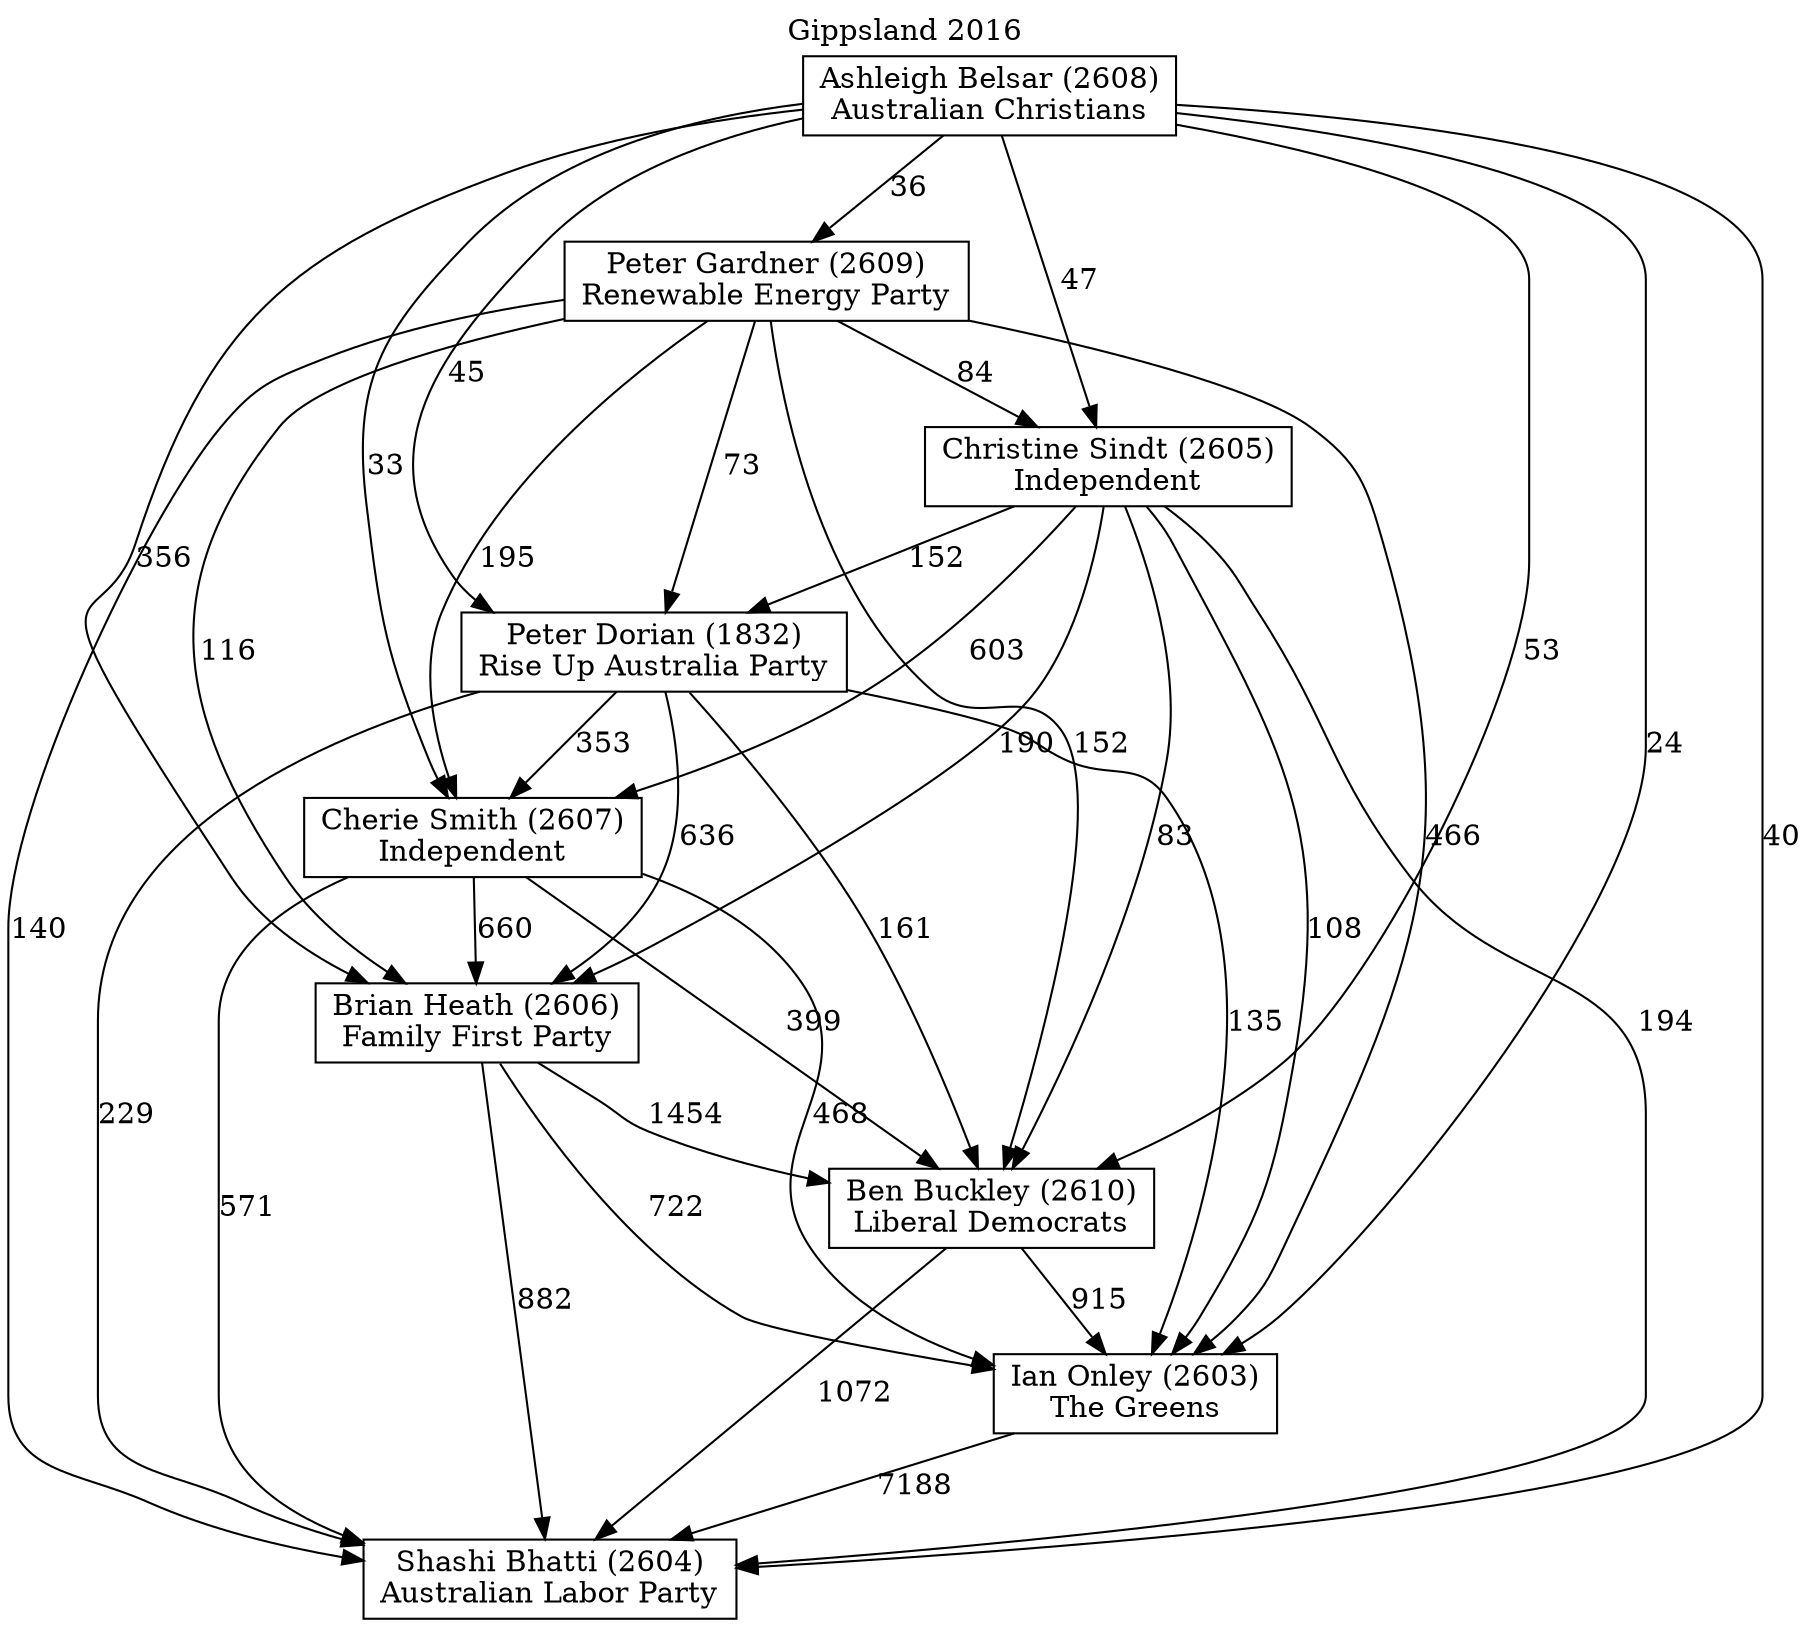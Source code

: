 // House preference flow
digraph "Shashi Bhatti (2604)_Gippsland_2016" {
	graph [label="Gippsland 2016" labelloc=t mclimit=10]
	node [shape=box]
	"Ben Buckley (2610)" [label="Ben Buckley (2610)
Liberal Democrats"]
	"Ashleigh Belsar (2608)" [label="Ashleigh Belsar (2608)
Australian Christians"]
	"Brian Heath (2606)" [label="Brian Heath (2606)
Family First Party"]
	"Peter Gardner (2609)" [label="Peter Gardner (2609)
Renewable Energy Party"]
	"Shashi Bhatti (2604)" [label="Shashi Bhatti (2604)
Australian Labor Party"]
	"Christine Sindt (2605)" [label="Christine Sindt (2605)
Independent"]
	"Cherie Smith (2607)" [label="Cherie Smith (2607)
Independent"]
	"Peter Dorian (1832)" [label="Peter Dorian (1832)
Rise Up Australia Party"]
	"Ian Onley (2603)" [label="Ian Onley (2603)
The Greens"]
	"Christine Sindt (2605)" -> "Cherie Smith (2607)" [label=603]
	"Peter Dorian (1832)" -> "Shashi Bhatti (2604)" [label=229]
	"Cherie Smith (2607)" -> "Shashi Bhatti (2604)" [label=571]
	"Peter Gardner (2609)" -> "Peter Dorian (1832)" [label=73]
	"Peter Gardner (2609)" -> "Christine Sindt (2605)" [label=84]
	"Peter Gardner (2609)" -> "Shashi Bhatti (2604)" [label=140]
	"Ashleigh Belsar (2608)" -> "Shashi Bhatti (2604)" [label=40]
	"Peter Dorian (1832)" -> "Cherie Smith (2607)" [label=353]
	"Christine Sindt (2605)" -> "Ben Buckley (2610)" [label=83]
	"Christine Sindt (2605)" -> "Peter Dorian (1832)" [label=152]
	"Brian Heath (2606)" -> "Ian Onley (2603)" [label=722]
	"Brian Heath (2606)" -> "Ben Buckley (2610)" [label=1454]
	"Ashleigh Belsar (2608)" -> "Christine Sindt (2605)" [label=47]
	"Ben Buckley (2610)" -> "Ian Onley (2603)" [label=915]
	"Cherie Smith (2607)" -> "Ben Buckley (2610)" [label=399]
	"Christine Sindt (2605)" -> "Shashi Bhatti (2604)" [label=194]
	"Ashleigh Belsar (2608)" -> "Ben Buckley (2610)" [label=53]
	"Peter Dorian (1832)" -> "Ben Buckley (2610)" [label=161]
	"Ian Onley (2603)" -> "Shashi Bhatti (2604)" [label=7188]
	"Cherie Smith (2607)" -> "Brian Heath (2606)" [label=660]
	"Brian Heath (2606)" -> "Shashi Bhatti (2604)" [label=882]
	"Peter Gardner (2609)" -> "Brian Heath (2606)" [label=116]
	"Peter Dorian (1832)" -> "Brian Heath (2606)" [label=636]
	"Christine Sindt (2605)" -> "Brian Heath (2606)" [label=190]
	"Ashleigh Belsar (2608)" -> "Cherie Smith (2607)" [label=33]
	"Ashleigh Belsar (2608)" -> "Brian Heath (2606)" [label=356]
	"Ashleigh Belsar (2608)" -> "Peter Dorian (1832)" [label=45]
	"Ashleigh Belsar (2608)" -> "Peter Gardner (2609)" [label=36]
	"Peter Gardner (2609)" -> "Ian Onley (2603)" [label=466]
	"Peter Gardner (2609)" -> "Cherie Smith (2607)" [label=195]
	"Christine Sindt (2605)" -> "Ian Onley (2603)" [label=108]
	"Peter Gardner (2609)" -> "Ben Buckley (2610)" [label=152]
	"Ben Buckley (2610)" -> "Shashi Bhatti (2604)" [label=1072]
	"Cherie Smith (2607)" -> "Ian Onley (2603)" [label=468]
	"Ashleigh Belsar (2608)" -> "Ian Onley (2603)" [label=24]
	"Peter Dorian (1832)" -> "Ian Onley (2603)" [label=135]
}
